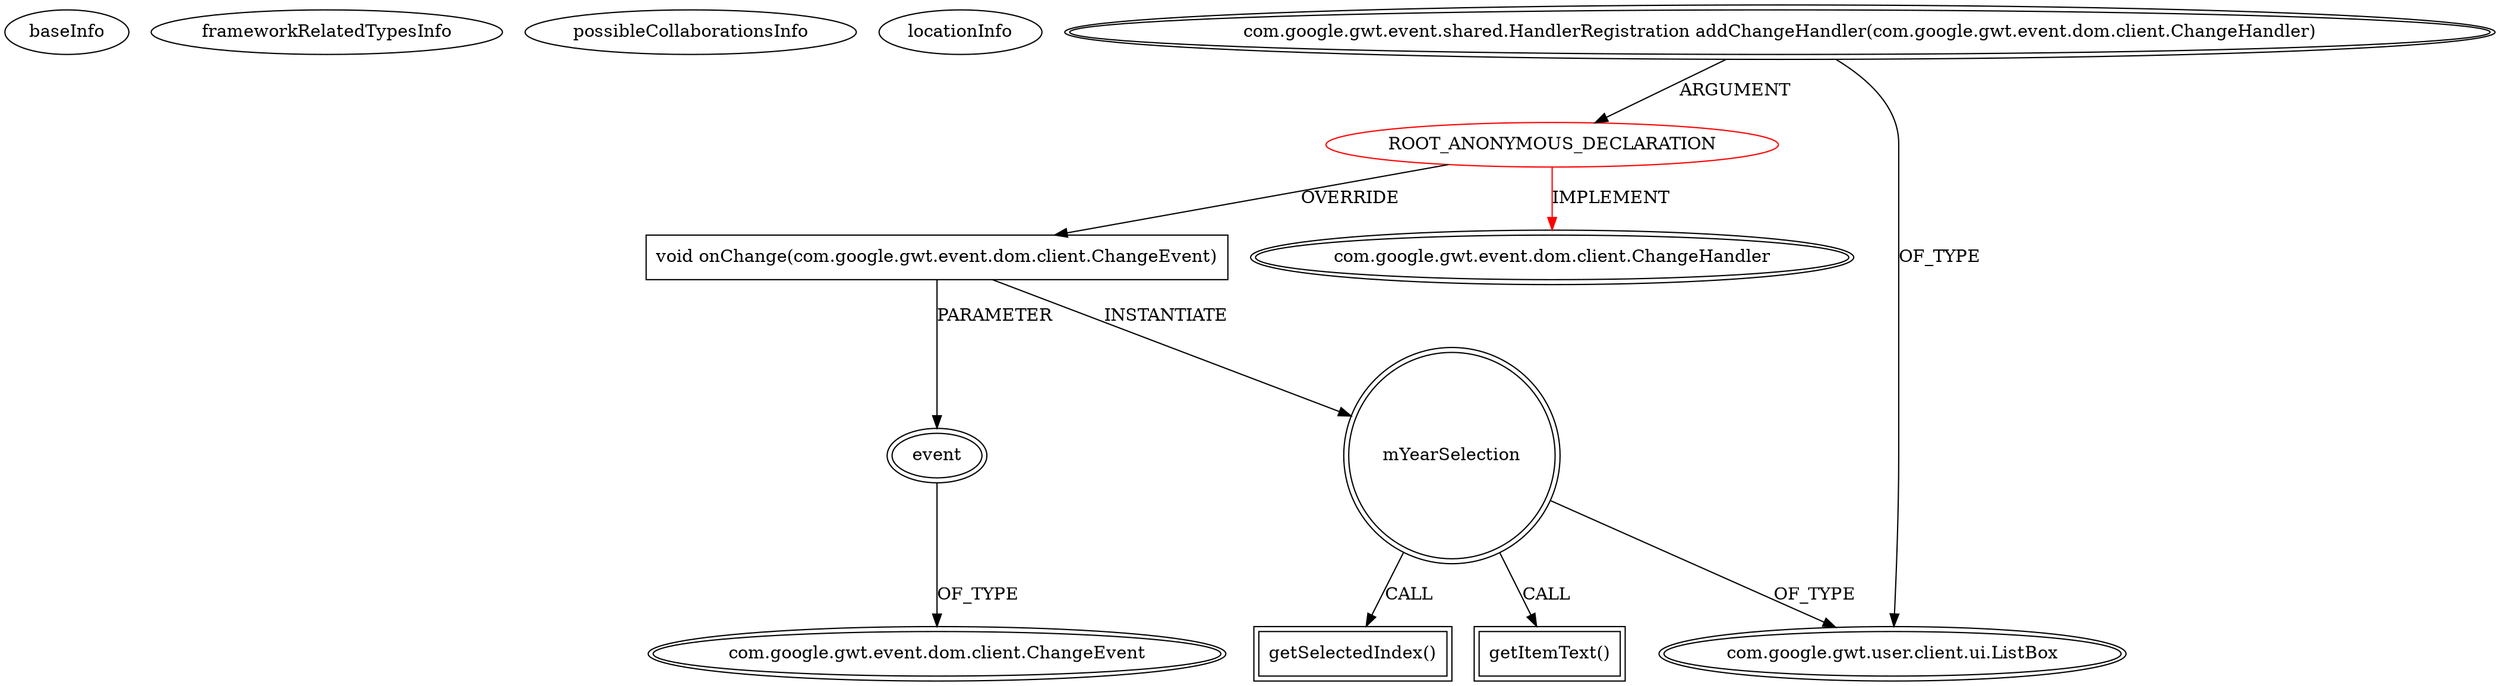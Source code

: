 digraph {
baseInfo[graphId=1155,category="extension_graph",isAnonymous=true,possibleRelation=false]
frameworkRelatedTypesInfo[0="com.google.gwt.event.dom.client.ChangeHandler"]
possibleCollaborationsInfo[]
locationInfo[projectName="daonb-obudget",filePath="/daonb-obudget/obudget-master/src/client/src/org/obudget/client/Application.java",contextSignature="void init()",graphId="1155"]
0[label="ROOT_ANONYMOUS_DECLARATION",vertexType="ROOT_ANONYMOUS_DECLARATION",isFrameworkType=false,color=red]
1[label="com.google.gwt.event.dom.client.ChangeHandler",vertexType="FRAMEWORK_INTERFACE_TYPE",isFrameworkType=true,peripheries=2]
2[label="com.google.gwt.event.shared.HandlerRegistration addChangeHandler(com.google.gwt.event.dom.client.ChangeHandler)",vertexType="OUTSIDE_CALL",isFrameworkType=true,peripheries=2]
3[label="com.google.gwt.user.client.ui.ListBox",vertexType="FRAMEWORK_CLASS_TYPE",isFrameworkType=true,peripheries=2]
4[label="void onChange(com.google.gwt.event.dom.client.ChangeEvent)",vertexType="OVERRIDING_METHOD_DECLARATION",isFrameworkType=false,shape=box]
5[label="event",vertexType="PARAMETER_DECLARATION",isFrameworkType=true,peripheries=2]
6[label="com.google.gwt.event.dom.client.ChangeEvent",vertexType="FRAMEWORK_CLASS_TYPE",isFrameworkType=true,peripheries=2]
7[label="mYearSelection",vertexType="VARIABLE_EXPRESION",isFrameworkType=true,peripheries=2,shape=circle]
8[label="getSelectedIndex()",vertexType="INSIDE_CALL",isFrameworkType=true,peripheries=2,shape=box]
11[label="getItemText()",vertexType="INSIDE_CALL",isFrameworkType=true,peripheries=2,shape=box]
0->1[label="IMPLEMENT",color=red]
2->0[label="ARGUMENT"]
2->3[label="OF_TYPE"]
0->4[label="OVERRIDE"]
5->6[label="OF_TYPE"]
4->5[label="PARAMETER"]
4->7[label="INSTANTIATE"]
7->3[label="OF_TYPE"]
7->8[label="CALL"]
7->11[label="CALL"]
}
